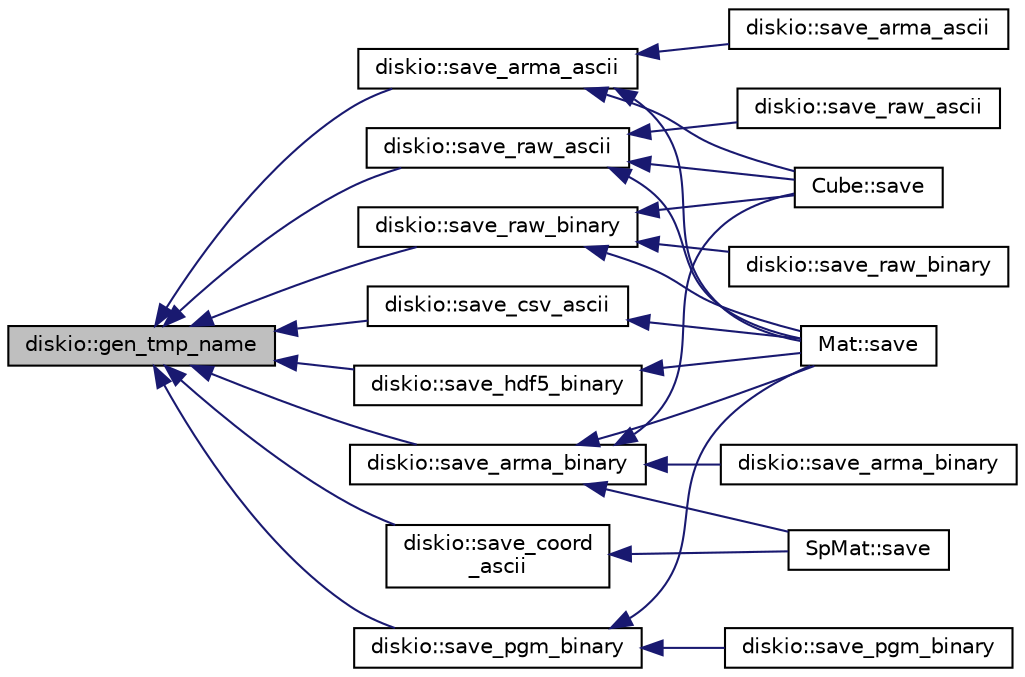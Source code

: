 digraph "diskio::gen_tmp_name"
{
  edge [fontname="Helvetica",fontsize="10",labelfontname="Helvetica",labelfontsize="10"];
  node [fontname="Helvetica",fontsize="10",shape=record];
  rankdir="LR";
  Node1 [label="diskio::gen_tmp_name",height=0.2,width=0.4,color="black", fillcolor="grey75", style="filled" fontcolor="black"];
  Node1 -> Node2 [dir="back",color="midnightblue",fontsize="10",style="solid",fontname="Helvetica"];
  Node2 [label="diskio::save_raw_ascii",height=0.2,width=0.4,color="black", fillcolor="white", style="filled",URL="$group__diskio.html#ga0e3f9c9fad9eefa6ef90ebab6516d684"];
  Node2 -> Node3 [dir="back",color="midnightblue",fontsize="10",style="solid",fontname="Helvetica"];
  Node3 [label="Cube::save",height=0.2,width=0.4,color="black", fillcolor="white", style="filled",URL="$group___cube.html#ga5a648d4ca1600224245ab7d46ca47a78",tooltip="save the cube to a file"];
  Node2 -> Node4 [dir="back",color="midnightblue",fontsize="10",style="solid",fontname="Helvetica"];
  Node4 [label="diskio::save_raw_ascii",height=0.2,width=0.4,color="black", fillcolor="white", style="filled",URL="$group__diskio.html#gaedcbb7ee6e42314196627ae32222c19b",tooltip="Save a cube as raw text (no header, human readable)."];
  Node2 -> Node5 [dir="back",color="midnightblue",fontsize="10",style="solid",fontname="Helvetica"];
  Node5 [label="Mat::save",height=0.2,width=0.4,color="black", fillcolor="white", style="filled",URL="$group___mat.html#gad29ecbcc752a7a2b2ec5c234bcec31a4",tooltip="save the matrix to a file"];
  Node1 -> Node6 [dir="back",color="midnightblue",fontsize="10",style="solid",fontname="Helvetica"];
  Node6 [label="diskio::save_raw_binary",height=0.2,width=0.4,color="black", fillcolor="white", style="filled",URL="$group__diskio.html#ga20b30004864f1e5dc31d8afb38377fdd",tooltip="Save a matrix as raw binary (no header)"];
  Node6 -> Node3 [dir="back",color="midnightblue",fontsize="10",style="solid",fontname="Helvetica"];
  Node6 -> Node7 [dir="back",color="midnightblue",fontsize="10",style="solid",fontname="Helvetica"];
  Node7 [label="diskio::save_raw_binary",height=0.2,width=0.4,color="black", fillcolor="white", style="filled",URL="$group__diskio.html#gada1684a4515fcb7b50e9d6b9b64eb950",tooltip="Save a cube as raw binary (no header)"];
  Node6 -> Node5 [dir="back",color="midnightblue",fontsize="10",style="solid",fontname="Helvetica"];
  Node1 -> Node8 [dir="back",color="midnightblue",fontsize="10",style="solid",fontname="Helvetica"];
  Node8 [label="diskio::save_arma_ascii",height=0.2,width=0.4,color="black", fillcolor="white", style="filled",URL="$group__diskio.html#ga159785ddd277a6ce0589c9b7621e1387"];
  Node8 -> Node3 [dir="back",color="midnightblue",fontsize="10",style="solid",fontname="Helvetica"];
  Node8 -> Node9 [dir="back",color="midnightblue",fontsize="10",style="solid",fontname="Helvetica"];
  Node9 [label="diskio::save_arma_ascii",height=0.2,width=0.4,color="black", fillcolor="white", style="filled",URL="$group__diskio.html#ga984ed10cc437dc92f2914d7787cafca3"];
  Node8 -> Node5 [dir="back",color="midnightblue",fontsize="10",style="solid",fontname="Helvetica"];
  Node1 -> Node10 [dir="back",color="midnightblue",fontsize="10",style="solid",fontname="Helvetica"];
  Node10 [label="diskio::save_csv_ascii",height=0.2,width=0.4,color="black", fillcolor="white", style="filled",URL="$group__diskio.html#gae864c4ed233d6999a3d50107f2a0e7b0",tooltip="Save a matrix in CSV text format (human readable)"];
  Node10 -> Node5 [dir="back",color="midnightblue",fontsize="10",style="solid",fontname="Helvetica"];
  Node1 -> Node11 [dir="back",color="midnightblue",fontsize="10",style="solid",fontname="Helvetica"];
  Node11 [label="diskio::save_arma_binary",height=0.2,width=0.4,color="black", fillcolor="white", style="filled",URL="$group__diskio.html#ga831707949f1f222d23e15603832e079b"];
  Node11 -> Node3 [dir="back",color="midnightblue",fontsize="10",style="solid",fontname="Helvetica"];
  Node11 -> Node12 [dir="back",color="midnightblue",fontsize="10",style="solid",fontname="Helvetica"];
  Node12 [label="diskio::save_arma_binary",height=0.2,width=0.4,color="black", fillcolor="white", style="filled",URL="$group__diskio.html#gaf9d3ae770eda8486865b043cd75e5860"];
  Node11 -> Node5 [dir="back",color="midnightblue",fontsize="10",style="solid",fontname="Helvetica"];
  Node11 -> Node13 [dir="back",color="midnightblue",fontsize="10",style="solid",fontname="Helvetica"];
  Node13 [label="SpMat::save",height=0.2,width=0.4,color="black", fillcolor="white", style="filled",URL="$group___sp_mat.html#gaab9ad04ae65cc09f087c7f41987c6e7e",tooltip="save the matrix to a file"];
  Node1 -> Node14 [dir="back",color="midnightblue",fontsize="10",style="solid",fontname="Helvetica"];
  Node14 [label="diskio::save_pgm_binary",height=0.2,width=0.4,color="black", fillcolor="white", style="filled",URL="$group__diskio.html#gaa583b747821a55bc3fec6aa95c549ddb",tooltip="Save a matrix as a PGM greyscale image."];
  Node14 -> Node15 [dir="back",color="midnightblue",fontsize="10",style="solid",fontname="Helvetica"];
  Node15 [label="diskio::save_pgm_binary",height=0.2,width=0.4,color="black", fillcolor="white", style="filled",URL="$group__diskio.html#ga42d7f8d6a5397ad0f3944bea58769aa8",tooltip="Save a matrix as a PGM greyscale image."];
  Node14 -> Node5 [dir="back",color="midnightblue",fontsize="10",style="solid",fontname="Helvetica"];
  Node1 -> Node16 [dir="back",color="midnightblue",fontsize="10",style="solid",fontname="Helvetica"];
  Node16 [label="diskio::save_hdf5_binary",height=0.2,width=0.4,color="black", fillcolor="white", style="filled",URL="$group__diskio.html#gaba94c17230b9922fad99dc82ff0a04c7",tooltip="Save a matrix as part of a HDF5 file."];
  Node16 -> Node5 [dir="back",color="midnightblue",fontsize="10",style="solid",fontname="Helvetica"];
  Node1 -> Node17 [dir="back",color="midnightblue",fontsize="10",style="solid",fontname="Helvetica"];
  Node17 [label="diskio::save_coord\l_ascii",height=0.2,width=0.4,color="black", fillcolor="white", style="filled",URL="$group__diskio.html#gacd7170f9e3bc67900d3d9aafa0cbe321",tooltip="Save a matrix in ASCII coord format."];
  Node17 -> Node13 [dir="back",color="midnightblue",fontsize="10",style="solid",fontname="Helvetica"];
}
